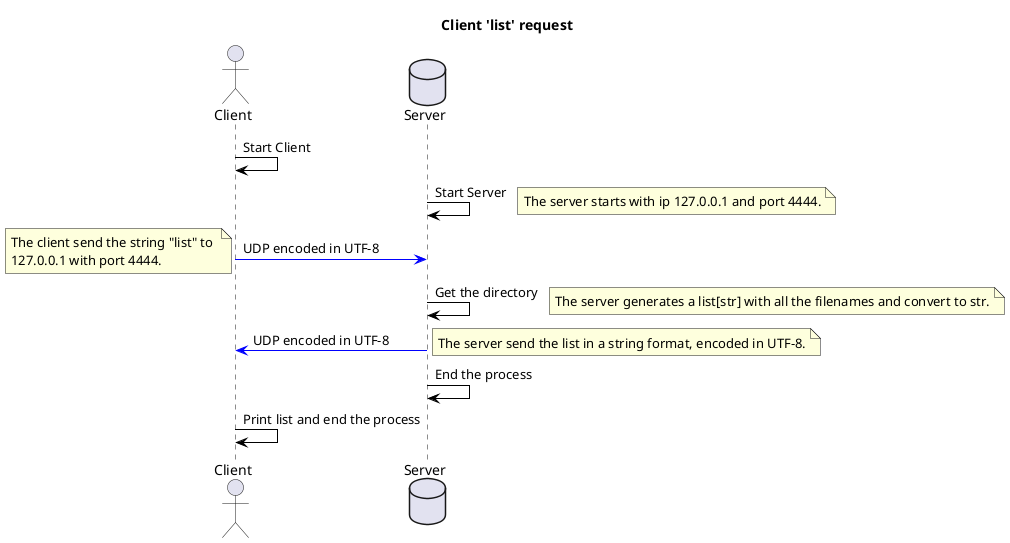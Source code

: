 @startuml ClientListUML

title Client 'list' request

actor Client as Client
database Server as Server
Client -[#Black]> Client : Start Client
Server -[#Black]> Server : Start Server
note right
The server starts with ip 127.0.0.1 and port 4444.
end note
Client -[#Blue]> Server : UDP encoded in UTF-8
note left
The client send the string "list" to 
127.0.0.1 with port 4444.
end note
Server -[#Black]> Server : Get the directory
note right
The server generates a list[str] with all the filenames and convert to str.
end note
Client <[#Blue]- Server : UDP encoded in UTF-8
note right
The server send the list in a string format, encoded in UTF-8.
end note
Server -[#Black]> Server : End the process
Client -[#Black]> Client : Print list and end the process

@enduml

@startuml ClientGetUML

title Client 'get' request

actor Client as Client
database Server as Server
Client -[#Black]> Client : Start Client
Server -[#Black]> Server : Start Server
note right
The server starts with ip 127.0.0.1 and port 4444.
end note
Client -[#Blue]> Server : UDP encoded in UTF-8
note left
The client send the string "get <filename>" to 
127.0.0.1 with port 4444.
end note
Server -[#Black]> Server : Search for file
note right
The server search for the filename requested.
If the file exists = Send '0' as response
If the directory is empty = Send '1' as response
If the file dont exist = Send '1' as response
end note
Client -[#Black]> Client : Wait status from server
group Error [If status = 1 or 2]
    Client <[#Red]- Server : UDP, integer
    note right
    The server send the number of the status
    and end the request process
    end note
    Server -[#Black]> Server : End the process
    Client -[#Red]> Client : Print error and end the process
end
group Get file [If status = 0]
    Client <[#Blue]- Server : UDP, integer
    note right
    The server send the status, accepting the request.
    end note
    note left
    The client gets ready to get the packets from server.
    end note
    Client -[#Black]> Client : Open file with name <filename>
    loop until all the file is sent
        Server -[#Blue]> Client : UDP, 1024 MAX bytes
        Client -[#Black]> Client : Write the bytes in file
        Server -[#Black]> Server : packet_send + 1
        Client -[#Black]> Client : packet_received + 1
    end
    Server -[#Blue]> Client : UDP, integer
    note left
    The client wait for the packet_send number,
    if match with packet_received, end succesfully the operation
    if not, deletes the corrupted file and end the operation with error
    end note
    note right
    The server send the packet_send number.
    end note
    group Error [If not equal packet number]
    Client -[#Red]> Client : Delete the corrupted file, print error and end process
    end
    group Keep the data [If equal packet number]
    Client -[#Black]> Client : End the process
    end
    Server -[#Black]> Server : End the process
end

@enduml

@startuml ClientPutUML

title Client 'put' request

actor Client as Client
database Server as Server
Client -[#Black]> Client : Start Client
Server -[#Black]> Server : Start Server
note right
The server starts with ip 127.0.0.1 and port 4444.
end note
Client -[#Black]> Client  : Search for file
note left
The client search for the filename requested.
If not, print error
If yes, send the request to server
end note
group Error [If status = 1 or 2]
    Client -[#Red]> Client  : Print error and end the process
end
group Send file [If status = 0]
    Client -[#Blue]> Server : UDP encoded in UTF-8
    note left
    The client send the string "put <filename>" to 
    127.0.0.1 with port 4444.
    end note
    note right
    The server gets ready to receive the files
    end note
    Server -[#Black]> Server : Open file with name <filename>
    loop until all the file is sent
        Client -[#Blue]> Server : UDP, 1024 MAX bytes
        Server -[#Black]> Server : Write the bytes in file
        Client -[#Black]> Client : packet_send + 1
        Server -[#Black]> Server : packet_received + 1
    end
    Client -[#Blue]> Server : UDP, integer
    note left
    The client send the packet_send number.
    end note
    note right
    The server wait for the packet_send number,
    if match with packet_received, end succesfully the operation
    if not, deletes the corrupted file and end the operation with error
    end note
    group Error [If not equal packet number]
    Server -[#Red]> Server : Delete the corrupted file, print error and end process
    end
    group Keep the data [If equal packet number]
    Server -[#Black]> Server : End the process
    end
    Client -[#Black]> Client : End the process
end

@enduml